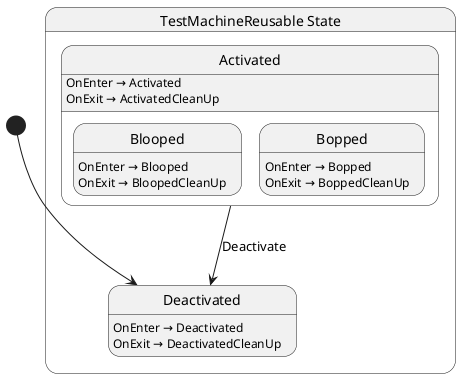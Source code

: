 @startuml TestMachineReusable
state "TestMachineReusable State" as Chickensoft_LogicBlocks_Tests_Fixtures_TestMachineReusable_State {
  state "Activated" as Chickensoft_LogicBlocks_Tests_Fixtures_TestMachineReusable_State_Activated {
    state "Blooped" as Chickensoft_LogicBlocks_Tests_Fixtures_TestMachineReusable_State_Activated_Blooped {
      Chickensoft_LogicBlocks_Tests_Fixtures_TestMachineReusable_State_Activated_Blooped : OnEnter → Blooped
      Chickensoft_LogicBlocks_Tests_Fixtures_TestMachineReusable_State_Activated_Blooped : OnExit → BloopedCleanUp
    }
    state "Bopped" as Chickensoft_LogicBlocks_Tests_Fixtures_TestMachineReusable_State_Activated_Bopped {
      Chickensoft_LogicBlocks_Tests_Fixtures_TestMachineReusable_State_Activated_Bopped : OnEnter → Bopped
      Chickensoft_LogicBlocks_Tests_Fixtures_TestMachineReusable_State_Activated_Bopped : OnExit → BoppedCleanUp
    }
    Chickensoft_LogicBlocks_Tests_Fixtures_TestMachineReusable_State_Activated : OnEnter → Activated
    Chickensoft_LogicBlocks_Tests_Fixtures_TestMachineReusable_State_Activated : OnExit → ActivatedCleanUp
  }
  state "Deactivated" as Chickensoft_LogicBlocks_Tests_Fixtures_TestMachineReusable_State_Deactivated {
    Chickensoft_LogicBlocks_Tests_Fixtures_TestMachineReusable_State_Deactivated : OnEnter → Deactivated
    Chickensoft_LogicBlocks_Tests_Fixtures_TestMachineReusable_State_Deactivated : OnExit → DeactivatedCleanUp
  }
}

Chickensoft_LogicBlocks_Tests_Fixtures_TestMachineReusable_State_Activated --> Chickensoft_LogicBlocks_Tests_Fixtures_TestMachineReusable_State_Deactivated : Deactivate

[*] --> Chickensoft_LogicBlocks_Tests_Fixtures_TestMachineReusable_State_Deactivated
@enduml